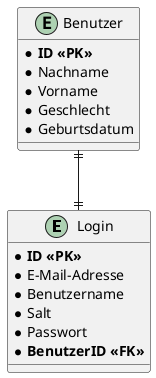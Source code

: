 @startuml
entity Login
{
    * **ID <<PK>>**
    * E-Mail-Adresse
    * Benutzername
    * Salt
    * Passwort
    * **BenutzerID <<FK>>**
}

entity Benutzer
{
    * **ID <<PK>>**
    * Nachname
    * Vorname
    * Geschlecht
    * Geburtsdatum
}

Benutzer ||--|| Login
@enduml
